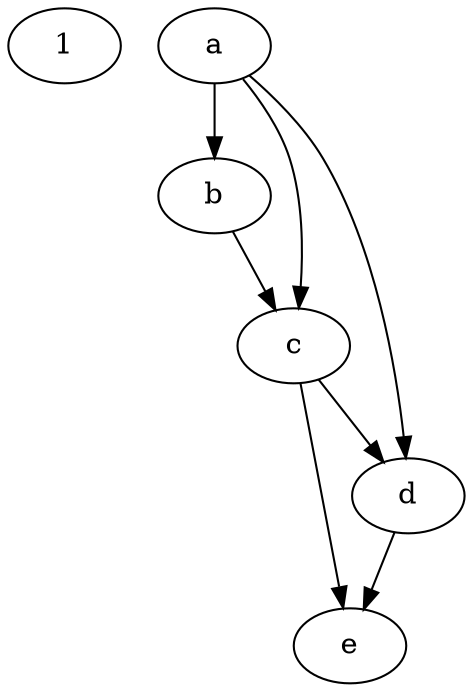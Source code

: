 digraph 1 {
1 [aa1=1,test=2]
b [arg=test]
b->c [arg=test1]
a->b [weight=27]
a->c [asdf=23]
a->d
c->d
c->e
d->e
}
